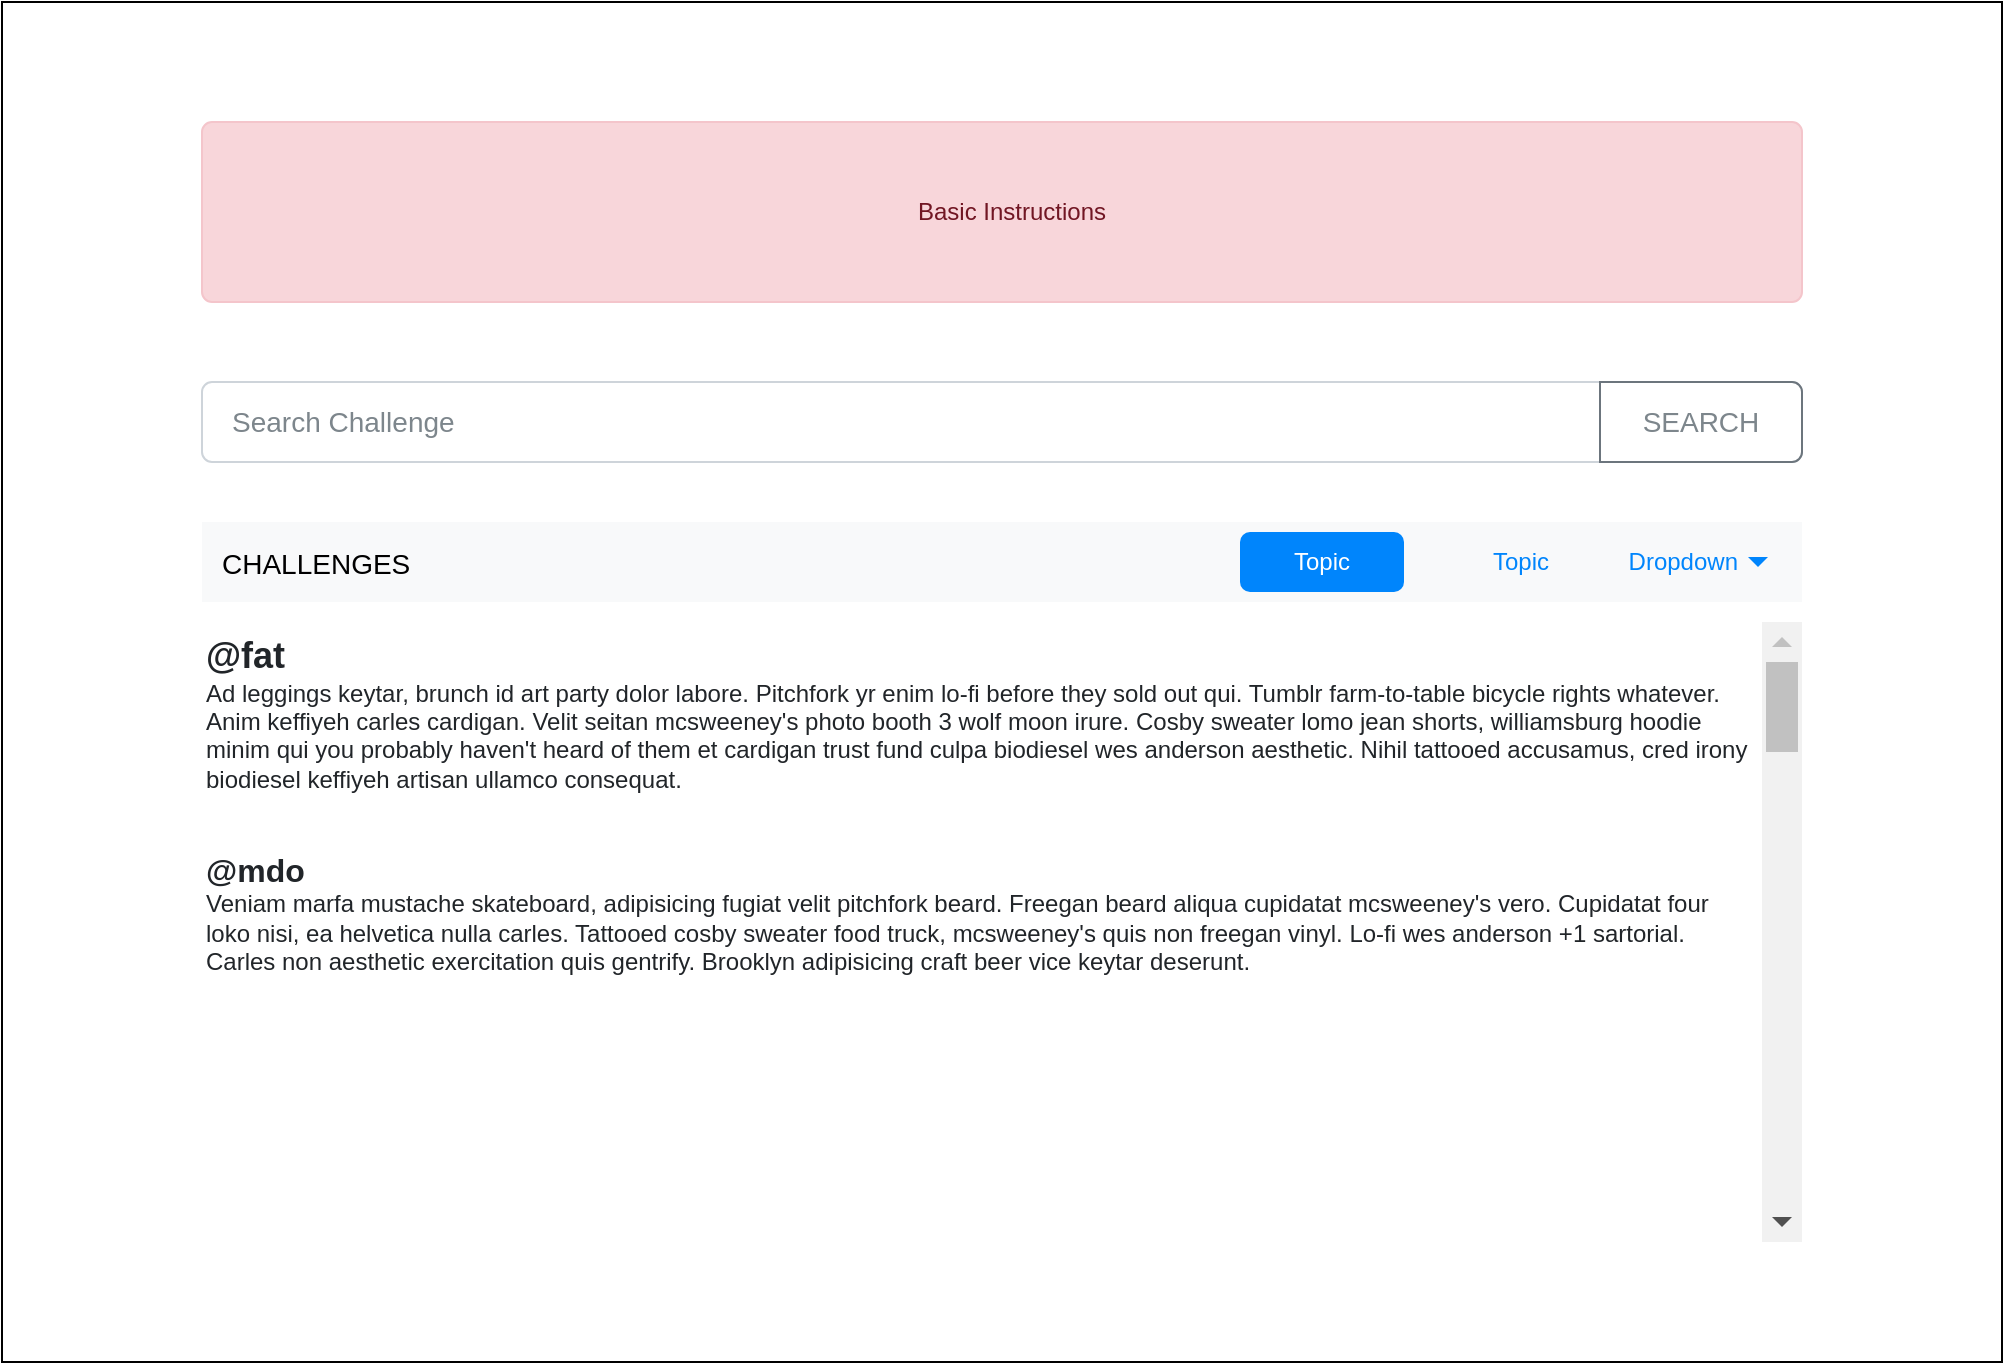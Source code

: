 <mxfile version="12.8.8" type="github">
  <diagram id="OFcLmNGldEm5wEgTX_I-" name="Page-1">
    <mxGraphModel dx="1351" dy="844" grid="1" gridSize="10" guides="1" tooltips="1" connect="1" arrows="1" fold="1" page="1" pageScale="1" pageWidth="1169" pageHeight="827" math="0" shadow="0">
      <root>
        <mxCell id="0" />
        <mxCell id="1" parent="0" />
        <mxCell id="S05uLYmZ8setJjq9wh1s-1" value="" style="rounded=0;whiteSpace=wrap;html=1;fillColor=none;connectable=0;editable=0;movable=0;" vertex="1" parent="1">
          <mxGeometry x="80" y="80" width="1000" height="680" as="geometry" />
        </mxCell>
        <mxCell id="S05uLYmZ8setJjq9wh1s-2" value="Basic Instructions" style="html=1;shadow=0;dashed=0;shape=mxgraph.bootstrap.rrect;rSize=5;strokeColor=#F4C5CB;strokeWidth=1;fillColor=#F8D6DA;fontColor=#711623;whiteSpace=wrap;align=center;verticalAlign=middle;spacingLeft=10;" vertex="1" parent="1">
          <mxGeometry x="180" y="140" width="800" height="90" as="geometry" />
        </mxCell>
        <mxCell id="S05uLYmZ8setJjq9wh1s-3" value="Search Challenge" style="html=1;shadow=0;dashed=0;shape=mxgraph.bootstrap.rrect;rSize=5;strokeColor=#CED4DA;html=1;whiteSpace=wrap;fillColor=#FFFFFF;fontColor=#7D868C;align=left;spacingLeft=0;spacing=15;fontSize=14;" vertex="1" parent="1">
          <mxGeometry x="180" y="270" width="800" height="40" as="geometry" />
        </mxCell>
        <mxCell id="S05uLYmZ8setJjq9wh1s-4" value="SEARCH" style="html=1;shadow=0;dashed=0;shape=mxgraph.bootstrap.rightButton;strokeColor=#6C757D;gradientColor=inherit;fontColor=inherit;fillColor=inherit;rSize=5;perimeter=none;whiteSpace=wrap;resizeHeight=1;fontSize=14;" vertex="1" parent="S05uLYmZ8setJjq9wh1s-3">
          <mxGeometry x="1" width="101" height="40" relative="1" as="geometry">
            <mxPoint x="-101" as="offset" />
          </mxGeometry>
        </mxCell>
        <mxCell id="S05uLYmZ8setJjq9wh1s-26" value="CHALLENGES" style="fillColor=#F8F9FA;strokeColor=none;align=left;fontSize=14;spacing=10;" vertex="1" parent="1">
          <mxGeometry x="180" y="340" width="800" height="40" as="geometry" />
        </mxCell>
        <mxCell id="S05uLYmZ8setJjq9wh1s-27" value="Topic" style="html=1;shadow=0;dashed=0;shape=mxgraph.bootstrap.rrect;rSize=5;fillColor=#0085FC;strokeColor=none;perimeter=none;whiteSpace=wrap;resizeWidth=1;align=center;spacing=5;fontColor=#FFFFFF;" vertex="1" parent="S05uLYmZ8setJjq9wh1s-26">
          <mxGeometry x="1" width="82" height="30" relative="1" as="geometry">
            <mxPoint x="-281" y="5" as="offset" />
          </mxGeometry>
        </mxCell>
        <mxCell id="S05uLYmZ8setJjq9wh1s-28" value="Topic" style="fillColor=none;strokeColor=none;perimeter=none;whiteSpace=wrap;fontColor=#0085FC;" vertex="1" parent="S05uLYmZ8setJjq9wh1s-26">
          <mxGeometry x="1" width="81" height="30" relative="1" as="geometry">
            <mxPoint x="-181" y="5" as="offset" />
          </mxGeometry>
        </mxCell>
        <mxCell id="S05uLYmZ8setJjq9wh1s-29" value="Dropdown" style="fillColor=none;strokeColor=none;perimeter=none;whiteSpace=wrap;fontColor=#0085FC;align=right;spacingRight=20;" vertex="1" parent="S05uLYmZ8setJjq9wh1s-26">
          <mxGeometry x="1" width="90" height="30" relative="1" as="geometry">
            <mxPoint x="-100" y="5" as="offset" />
          </mxGeometry>
        </mxCell>
        <mxCell id="S05uLYmZ8setJjq9wh1s-30" value="" style="shape=triangle;direction=south;fillColor=#0085FC;strokeColor=none;perimeter=none;" vertex="1" parent="S05uLYmZ8setJjq9wh1s-29">
          <mxGeometry x="1" y="0.5" width="10" height="5" relative="1" as="geometry">
            <mxPoint x="-17" y="-2.5" as="offset" />
          </mxGeometry>
        </mxCell>
        <mxCell id="S05uLYmZ8setJjq9wh1s-31" value="&lt;font size=&quot;1&quot;&gt;&lt;b style=&quot;font-size: 18px&quot;&gt;@fat&lt;/b&gt;&lt;/font&gt;&lt;br style=&quot;font-size: 14px&quot;&gt;Ad leggings keytar, brunch id art party dolor labore. Pitchfork yr enim lo-fi before they sold out qui. Tumblr farm-to-table bicycle rights whatever. Anim keffiyeh carles cardigan. Velit seitan mcsweeney&#39;s photo booth 3 wolf moon irure. Cosby sweater lomo jean shorts, williamsburg hoodie minim qui you probably haven&#39;t heard of them et cardigan trust fund culpa biodiesel wes anderson aesthetic. Nihil tattooed accusamus, cred irony biodiesel keffiyeh artisan ullamco consequat.&lt;br&gt;&lt;br&gt;&lt;br style=&quot;font-size: 14px&quot;&gt;&lt;b&gt;&lt;font style=&quot;font-size: 16px&quot;&gt;@mdo&lt;/font&gt;&lt;/b&gt;&lt;br style=&quot;font-size: 14px&quot;&gt;Veniam marfa mustache skateboard, adipisicing fugiat velit pitchfork beard. Freegan beard aliqua cupidatat mcsweeney&#39;s vero. Cupidatat four loko nisi, ea helvetica nulla carles. Tattooed cosby sweater food truck, mcsweeney&#39;s quis non freegan vinyl. Lo-fi wes anderson +1 sartorial. Carles non aesthetic exercitation quis gentrify. Brooklyn adipisicing craft beer vice keytar deserunt." style="fillColor=none;strokeColor=none;perimeter=none;whiteSpace=wrap;fontColor=#212529;html=1;align=left;verticalAlign=top;spacingRight=25;" vertex="1" parent="1">
          <mxGeometry width="800" height="310" relative="1" as="geometry">
            <mxPoint x="180" y="390" as="offset" />
          </mxGeometry>
        </mxCell>
        <mxCell id="S05uLYmZ8setJjq9wh1s-32" value="" style="html=1;shadow=0;dashed=0;fillColor=#F1F1F1;strokeColor=none;" vertex="1" parent="S05uLYmZ8setJjq9wh1s-31">
          <mxGeometry x="1" width="20" height="310" relative="1" as="geometry">
            <mxPoint x="-20" as="offset" />
          </mxGeometry>
        </mxCell>
        <mxCell id="S05uLYmZ8setJjq9wh1s-33" value="" style="fillColor=#C1C1C1;strokeColor=none;" vertex="1" parent="S05uLYmZ8setJjq9wh1s-32">
          <mxGeometry width="16" height="45" relative="1" as="geometry">
            <mxPoint x="2" y="20" as="offset" />
          </mxGeometry>
        </mxCell>
        <mxCell id="S05uLYmZ8setJjq9wh1s-34" value="" style="shape=triangle;direction=north;fillColor=#C1C1C1;strokeColor=none;perimeter=none;" vertex="1" parent="S05uLYmZ8setJjq9wh1s-32">
          <mxGeometry width="10" height="5" relative="1" as="geometry">
            <mxPoint x="5" y="7.5" as="offset" />
          </mxGeometry>
        </mxCell>
        <mxCell id="S05uLYmZ8setJjq9wh1s-35" value="" style="shape=triangle;direction=south;fillColor=#505050;strokeColor=none;perimeter=none;" vertex="1" parent="S05uLYmZ8setJjq9wh1s-32">
          <mxGeometry y="1" width="10" height="5" relative="1" as="geometry">
            <mxPoint x="5" y="-12.5" as="offset" />
          </mxGeometry>
        </mxCell>
      </root>
    </mxGraphModel>
  </diagram>
</mxfile>
